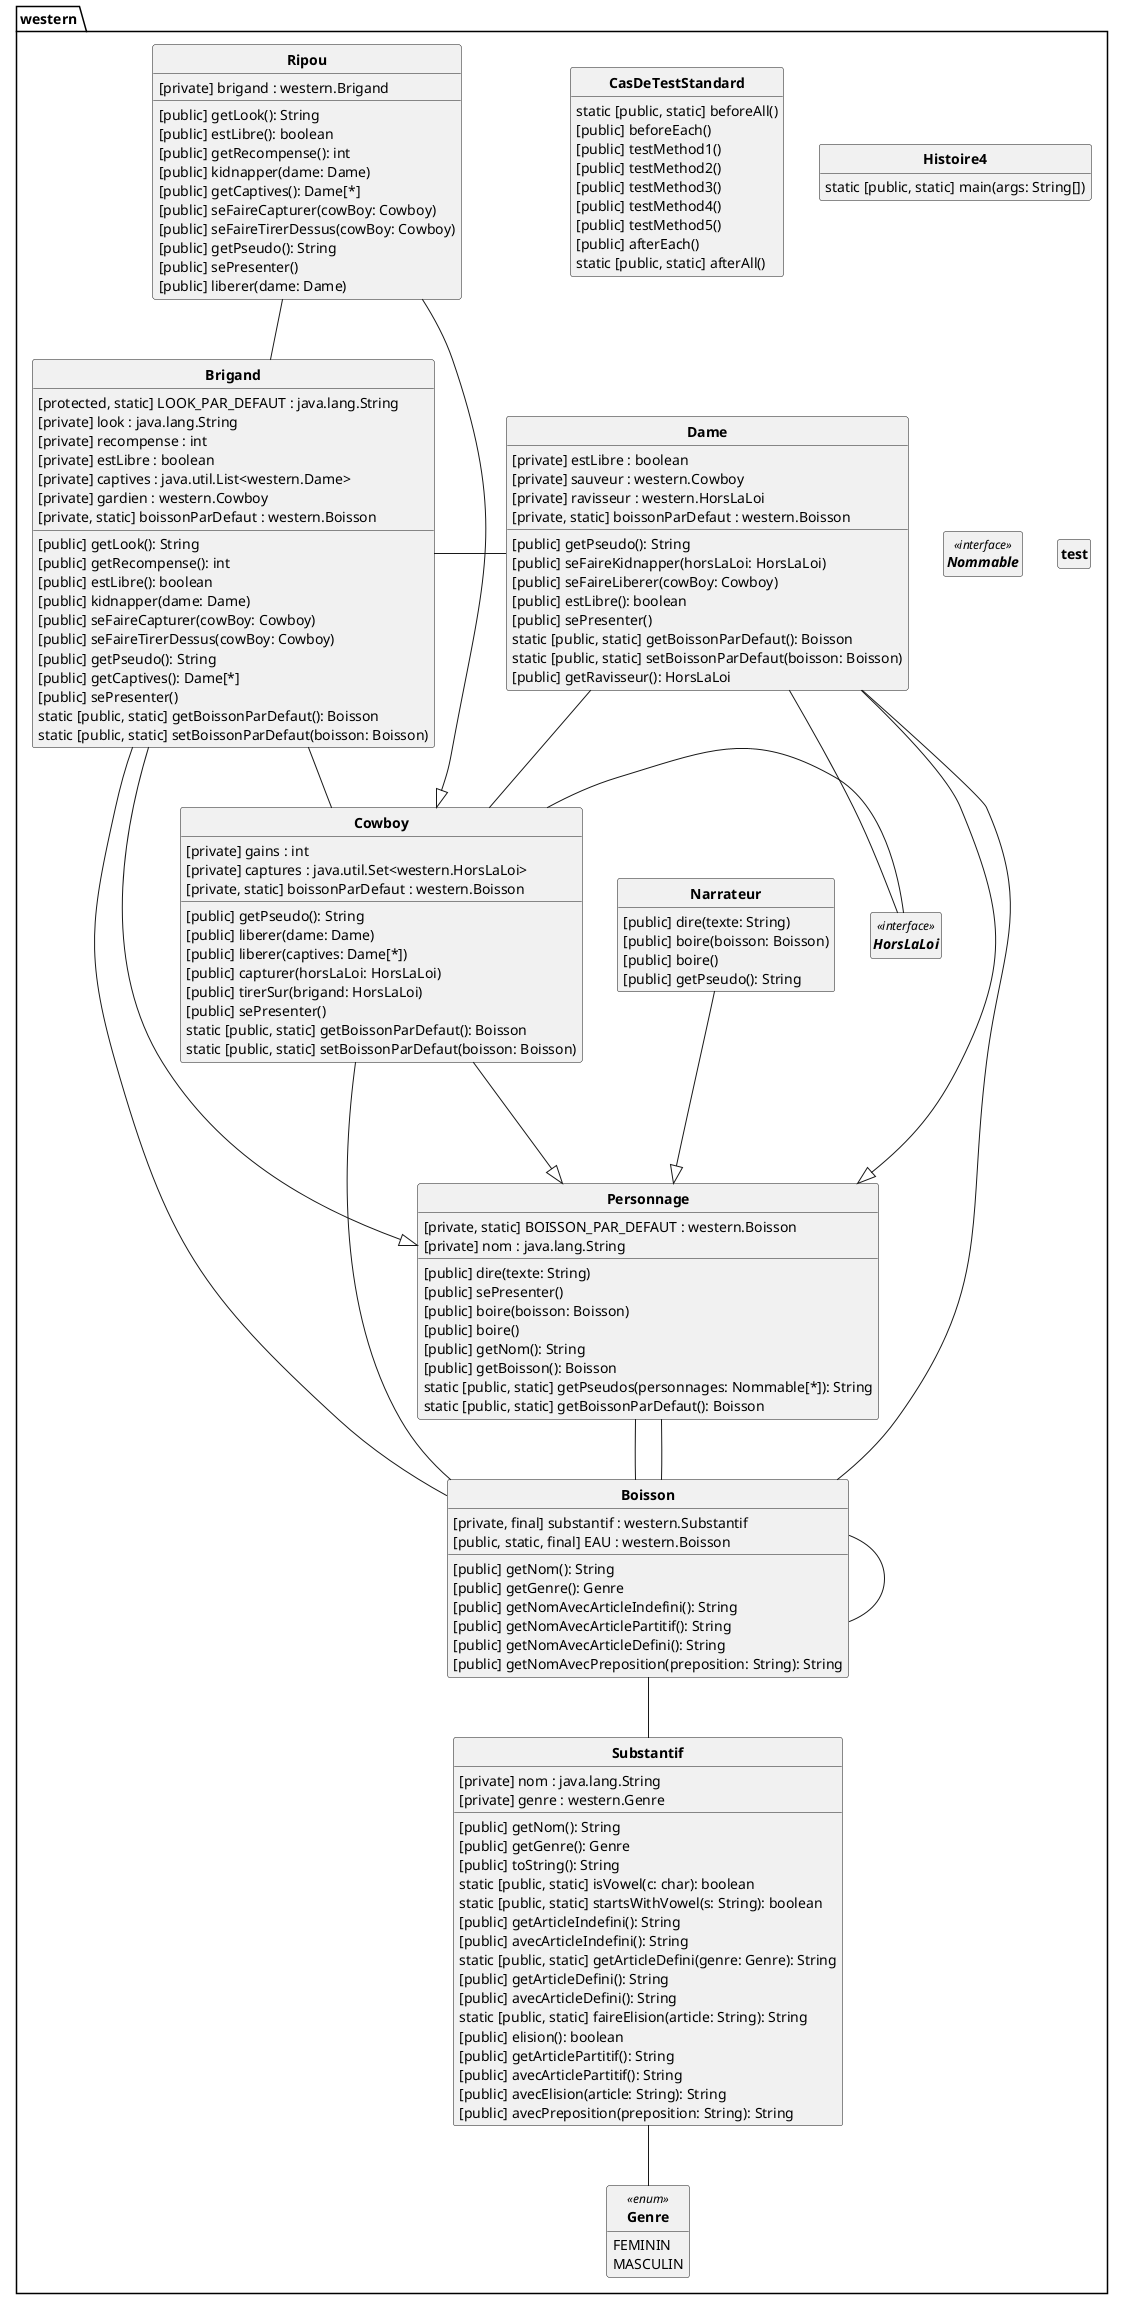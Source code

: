 @startuml
'https://plantuml.com/class-diagram
skinparam style strictuml
skinparam classAttributeIconSize 0
skinparam classFontStyle Bold
hide empty members

'''DCA + 
Class western.Boisson{
[private, final] substantif : western.Substantif
[public, static, final] EAU : western.Boisson
[public] getNom(): String
[public] getGenre(): Genre
[public] getNomAvecArticleIndefini(): String
[public] getNomAvecArticlePartitif(): String
[public] getNomAvecArticleDefini(): String
[public] getNomAvecPreposition(preposition: String): String

}
western.Boisson -- western.Substantif
western.Boisson -- western.Boisson


Class western.Brigand{
[protected, static] LOOK_PAR_DEFAUT : java.lang.String
[private] look : java.lang.String
[private] recompense : int
[private] estLibre : boolean
[private] captives : java.util.List<western.Dame>
[private] gardien : western.Cowboy
[public] getLook(): String
[public] getRecompense(): int
[public] estLibre(): boolean
[public] kidnapper(dame: Dame)
[public] seFaireCapturer(cowBoy: Cowboy)
[public] seFaireTirerDessus(cowBoy: Cowboy)
[public] getPseudo(): String
[public] getCaptives(): Dame[*]
[public] sePresenter()
[private, static] boissonParDefaut : western.Boisson
static [public, static] getBoissonParDefaut(): Boisson
static [public, static] setBoissonParDefaut(boisson: Boisson)

}
western.Brigand - western.Dame
western.Brigand -- western.Cowboy
western.Brigand -- western.Boisson

western.Brigand ---|> western.Personnage
Class western.CasDeTestStandard{
static [public, static] beforeAll()
[public] beforeEach()
[public] testMethod1()
[public] testMethod2()
[public] testMethod3()
[public] testMethod4()
[public] testMethod5()
[public] afterEach()
static [public, static] afterAll()

}


Class western.Cowboy{
[private] gains : int
[private] captures : java.util.Set<western.HorsLaLoi>
[public] getPseudo(): String
[public] liberer(dame: Dame)
[public] liberer(captives: Dame[*])
[public] capturer(horsLaLoi: HorsLaLoi)
[public] tirerSur(brigand: HorsLaLoi)
[public] sePresenter()
[private, static] boissonParDefaut : western.Boisson
static [public, static] getBoissonParDefaut(): Boisson
static [public, static] setBoissonParDefaut(boisson: Boisson)

}
western.Cowboy - western.HorsLaLoi
western.Cowboy -- western.Boisson

western.Cowboy ---|> western.Personnage
Class western.Dame{
[private] estLibre : boolean
[private] sauveur : western.Cowboy
[private] ravisseur : western.HorsLaLoi
[public] getPseudo(): String
[public] seFaireKidnapper(horsLaLoi: HorsLaLoi)
[public] seFaireLiberer(cowBoy: Cowboy)
[public] estLibre(): boolean
[public] sePresenter()
[private, static] boissonParDefaut : western.Boisson
static [public, static] getBoissonParDefaut(): Boisson
static [public, static] setBoissonParDefaut(boisson: Boisson)
[public] getRavisseur(): HorsLaLoi

}
western.Dame -- western.Cowboy
western.Dame -- western.HorsLaLoi
western.Dame -- western.Boisson

western.Dame ---|> western.Personnage
Enum western.Genre<<enum>> {
FEMININ
MASCULIN

}
Class western.Histoire4{
static [public, static] main(args: String[])

}


Interface western.HorsLaLoi<<interface>> {
}
Class western.Narrateur{
[public] dire(texte: String)
[public] boire(boisson: Boisson)
[public] boire()
[public] getPseudo(): String

}

western.Narrateur ---|> western.Personnage
Interface western.Nommable<<interface>> {
}
Class western.Personnage{
[private, static] BOISSON_PAR_DEFAUT : western.Boisson
[private] nom : java.lang.String


[public] dire(texte: String)
[public] sePresenter()
[public] boire(boisson: Boisson)
[public] boire()
[public] getNom(): String
[public] getBoisson(): Boisson
static [public, static] getPseudos(personnages: Nommable[*]): String
static [public, static] getBoissonParDefaut(): Boisson

}
western.Personnage -- western.Boisson
western.Personnage -- western.Boisson


Class western.Ripou{
[private] brigand : western.Brigand
[public] getLook(): String
[public] estLibre(): boolean
[public] getRecompense(): int
[public] kidnapper(dame: Dame)
[public] getCaptives(): Dame[*]
[public] seFaireCapturer(cowBoy: Cowboy)
[public] seFaireTirerDessus(cowBoy: Cowboy)
[public] getPseudo(): String
[public] sePresenter()
[public] liberer(dame: Dame)

}
western.Ripou -- western.Brigand

western.Ripou ---|> western.Cowboy
Class western.Substantif{
[private] nom : java.lang.String
[private] genre : western.Genre
[public] getNom(): String
[public] getGenre(): Genre
[public] toString(): String
static [public, static] isVowel(c: char): boolean
static [public, static] startsWithVowel(s: String): boolean
[public] getArticleIndefini(): String
[public] avecArticleIndefini(): String
static [public, static] getArticleDefini(genre: Genre): String
[public] getArticleDefini(): String
[public] avecArticleDefini(): String
static [public, static] faireElision(article: String): String
[public] elision(): boolean
[public] getArticlePartitif(): String
[public] avecArticlePartitif(): String
[public] avecElision(article: String): String
[public] avecPreposition(preposition: String): String

}
western.Substantif -- western.Genre


Class western.test{

}



@enduml

